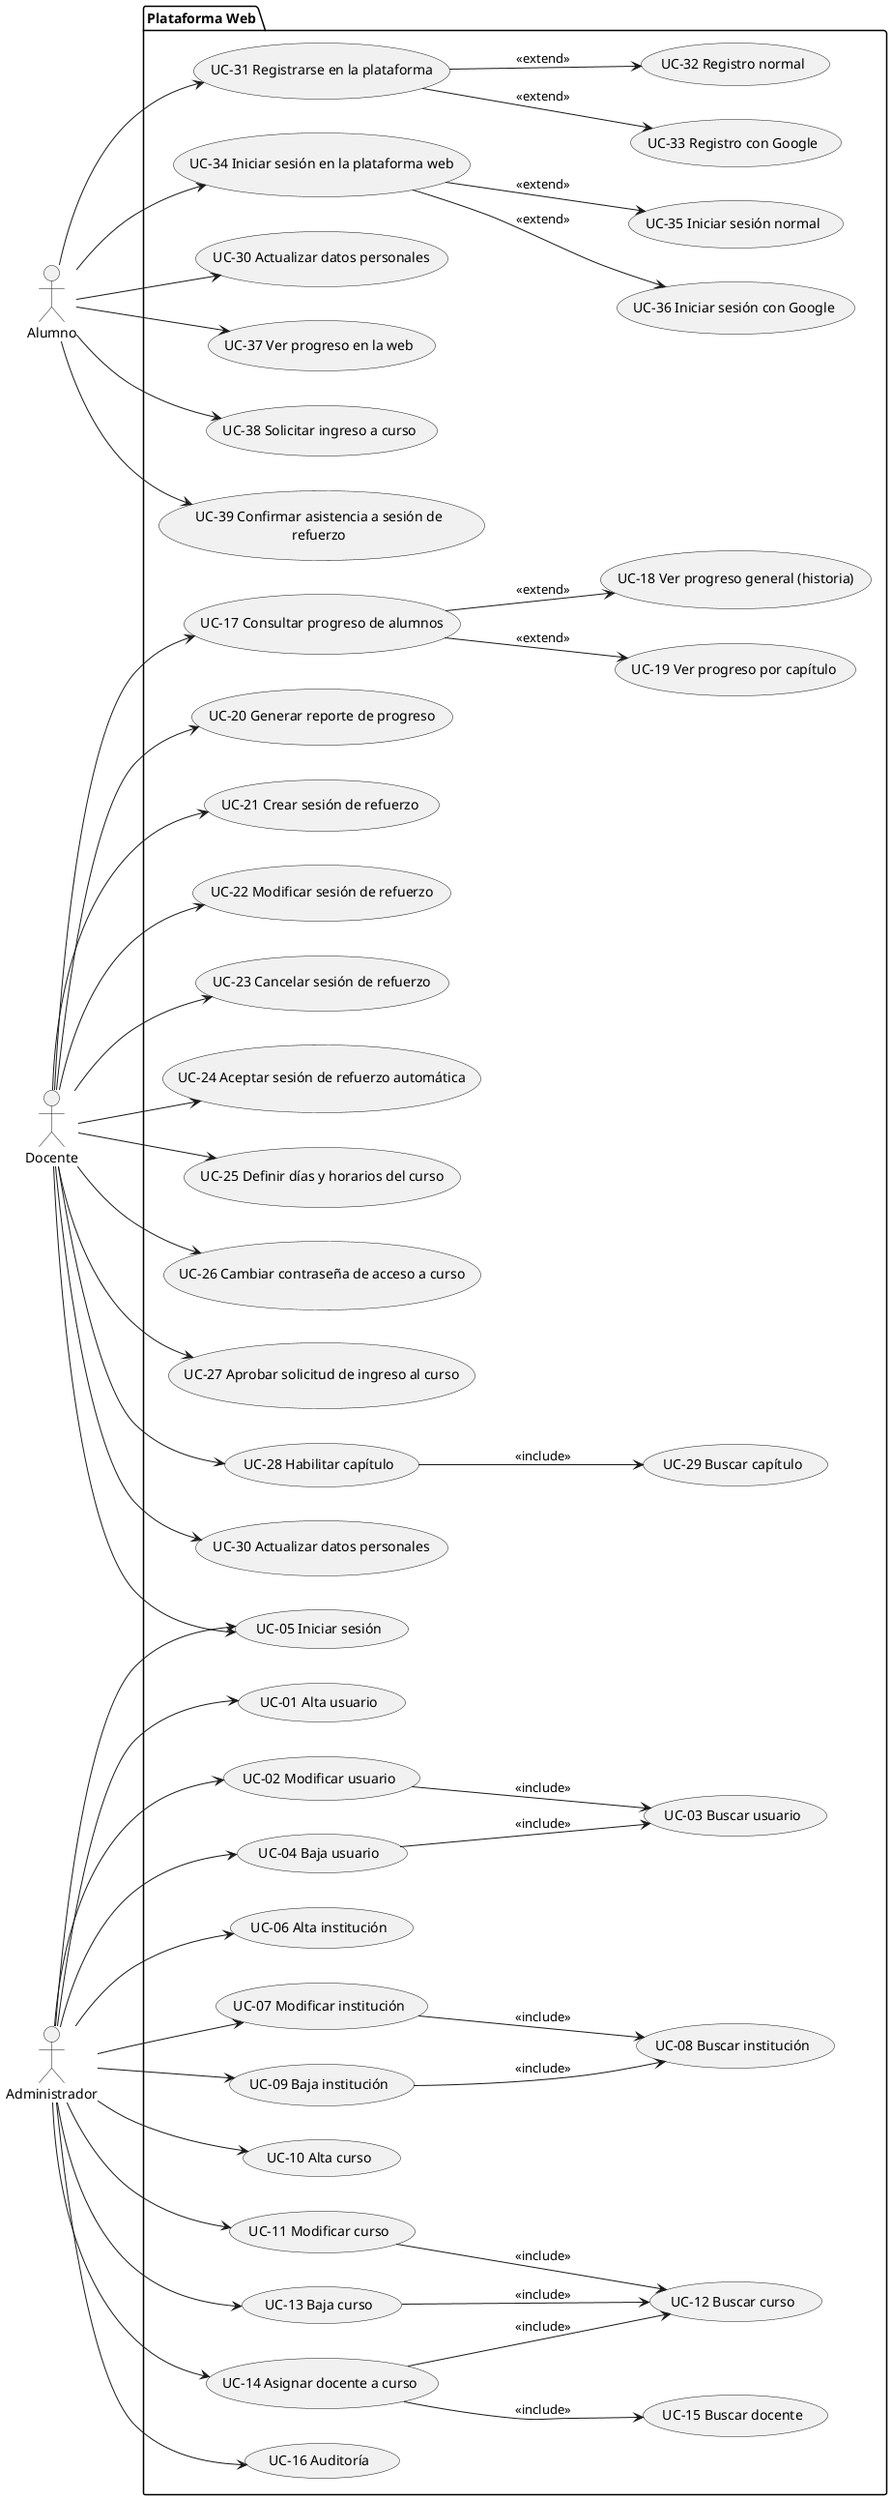 @startuml Web_CU
left to right direction

skinparam usecasePadding 25
skinparam actorPadding 80
skinparam packagePadding 20
skinparam wrapWidth 300
skinparam maxMessageSize 120

actor Alumno
actor Docente
actor Administrador

package "Plataforma Web" {
  'Casos de uso del Alumno
  usecase "UC-31 Registrarse en la plataforma" as UC31
  usecase "UC-32 Registro normal" as UC32
  usecase "UC-33 Registro con Google" as UC33
  usecase "UC-34 Iniciar sesión en la plataforma web" as UC34
  usecase "UC-35 Iniciar sesión normal" as UC35
  usecase "UC-36 Iniciar sesión con Google" as UC36
  usecase "UC-30 Actualizar datos personales" as UC30_A
  usecase "UC-37 Ver progreso en la web" as UC37
  usecase "UC-38 Solicitar ingreso a curso" as UC38
  usecase "UC-39 Confirmar asistencia a sesión de refuerzo" as UC39

  'Casos de uso del Docente
  usecase "UC-17 Consultar progreso de alumnos" as UC17
  usecase "UC-18 Ver progreso general (historia)" as UC18
  usecase "UC-19 Ver progreso por capítulo" as UC19
  usecase "UC-20 Generar reporte de progreso" as UC20
  usecase "UC-21 Crear sesión de refuerzo" as UC21
  usecase "UC-22 Modificar sesión de refuerzo" as UC22
  usecase "UC-23 Cancelar sesión de refuerzo" as UC23
  usecase "UC-24 Aceptar sesión de refuerzo automática" as UC24
  usecase "UC-25 Definir días y horarios del curso" as UC25
  usecase "UC-26 Cambiar contraseña de acceso a curso" as UC26
  usecase "UC-27 Aprobar solicitud de ingreso al curso" as UC27
  usecase "UC-28 Habilitar capítulo" as UC28
  usecase "UC-29 Buscar capítulo" as UC29
  usecase "UC-30 Actualizar datos personales" as UC30_D
  usecase "UC-05 Iniciar sesión" as UC05

  'Casos de uso del Administrador
  usecase "UC-01 Alta usuario" as UC01
  usecase "UC-02 Modificar usuario" as UC02
  usecase "UC-03 Buscar usuario" as UC03
  usecase "UC-04 Baja usuario" as UC04
  usecase "UC-06 Alta institución" as UC06
  usecase "UC-07 Modificar institución" as UC07
  usecase "UC-08 Buscar institución" as UC08
  usecase "UC-09 Baja institución" as UC09
  usecase "UC-10 Alta curso" as UC10
  usecase "UC-11 Modificar curso" as UC11
  usecase "UC-12 Buscar curso" as UC12
  usecase "UC-13 Baja curso" as UC13
  usecase "UC-14 Asignar docente a curso" as UC14
  usecase "UC-15 Buscar docente" as UC15
  usecase "UC-16 Auditoría" as UC16
}

' Conexiones de Administrador
Administrador --> UC01
Administrador --> UC02
UC02 --> UC03 : <<include>>
Administrador --> UC04
UC04 --> UC03 : <<include>>
Administrador --> UC05
Administrador --> UC06
Administrador --> UC07
UC07 --> UC08 : <<include>>
Administrador --> UC09
UC09 --> UC08 : <<include>>
Administrador --> UC10
Administrador --> UC11
UC11 --> UC12 : <<include>>
Administrador --> UC13
UC13 --> UC12 : <<include>>
Administrador --> UC14
UC14 --> UC15 : <<include>>
UC14 --> UC12 : <<include>>
Administrador --> UC16

' Conexiones de Alumno
Alumno --> UC31
UC31 --> UC32 : <<extend>>
UC31 --> UC33 : <<extend>>
Alumno --> UC34
UC34 --> UC35 : <<extend>>
UC34 --> UC36 : <<extend>>
Alumno --> UC30_A
Alumno --> UC37
Alumno --> UC38
Alumno --> UC39

' Conexiones de Docente
Docente --> UC17
UC17 --> UC18 : <<extend>>
UC17 --> UC19 : <<extend>>
Docente --> UC20
Docente --> UC21
Docente --> UC22
Docente --> UC23
Docente --> UC24
Docente --> UC25
Docente --> UC26
Docente --> UC27
Docente --> UC28
UC28 --> UC29 : <<include>>
Docente --> UC30_D
Docente --> UC05


@enduml
